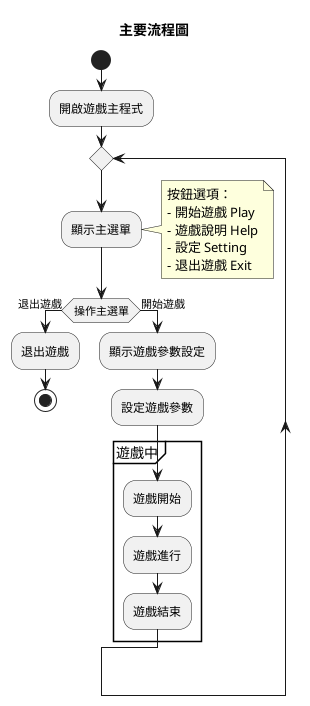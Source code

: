 @startuml main flow

title 主要流程圖

start
:開啟遊戲主程式;
repeat
:顯示主選單;
note right
  按鈕選項：
  - 開始遊戲 Play
  - 遊戲說明 Help
  - 設定 Setting
  - 退出遊戲 Exit
end note
if (操作主選單) then (退出遊戲)
  :退出遊戲;
  stop
else (開始遊戲)
  :顯示遊戲參數設定;
  :設定遊戲參數;
  group 遊戲中
    :遊戲開始;
    :遊戲進行;
    :遊戲結束;
  end group
endif

@enduml
